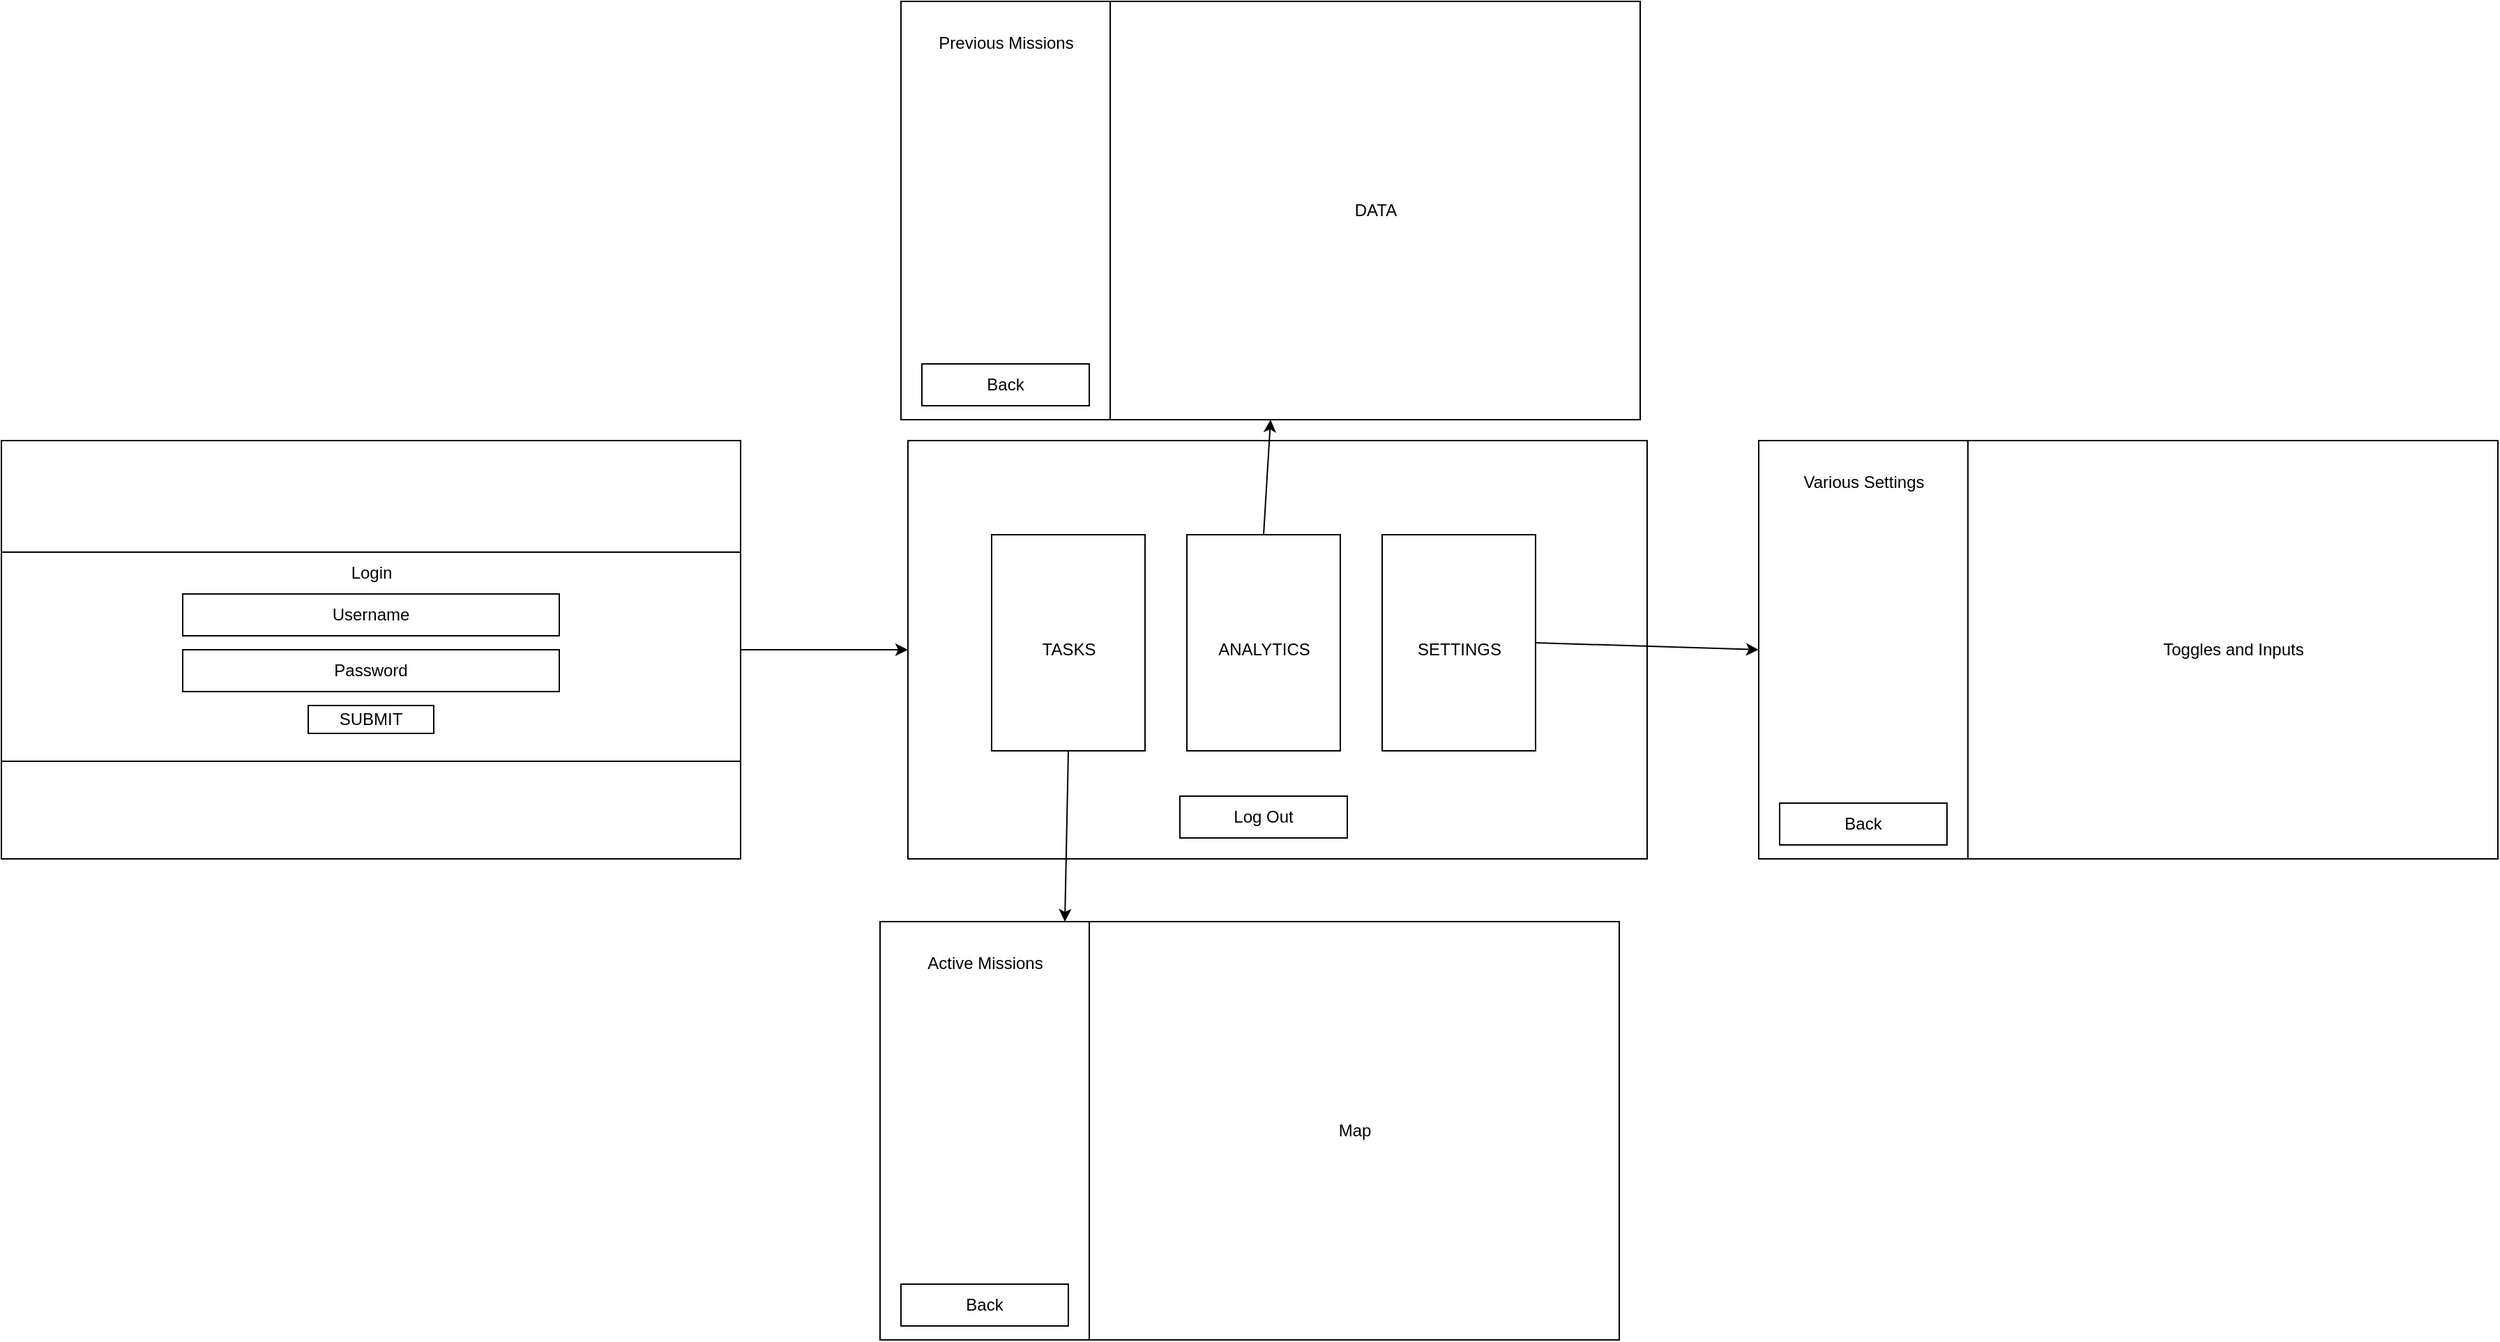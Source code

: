 <mxfile>
    <diagram id="MKfgannCSejDJkwCzxHz" name="Page-1">
        <mxGraphModel dx="3231" dy="1296" grid="1" gridSize="10" guides="1" tooltips="1" connect="1" arrows="1" fold="1" page="1" pageScale="1" pageWidth="1100" pageHeight="850" math="0" shadow="0">
            <root>
                <mxCell id="0"/>
                <mxCell id="1" parent="0"/>
                <mxCell id="62" value="" style="rounded=0;whiteSpace=wrap;html=1;" parent="1" vertex="1">
                    <mxGeometry x="285" y="1030" width="530" height="300" as="geometry"/>
                </mxCell>
                <mxCell id="63" value="" style="rounded=0;whiteSpace=wrap;html=1;" parent="1" vertex="1">
                    <mxGeometry x="285" y="1030" width="150" height="300" as="geometry"/>
                </mxCell>
                <mxCell id="64" value="Active Missions" style="text;html=1;align=center;verticalAlign=middle;resizable=0;points=[];autosize=1;strokeColor=none;fillColor=none;" parent="1" vertex="1">
                    <mxGeometry x="310" y="1050" width="100" height="20" as="geometry"/>
                </mxCell>
                <mxCell id="65" value="Map" style="text;html=1;align=center;verticalAlign=middle;resizable=0;points=[];autosize=1;strokeColor=none;fillColor=none;" parent="1" vertex="1">
                    <mxGeometry x="605" y="1170" width="40" height="20" as="geometry"/>
                </mxCell>
                <mxCell id="66" value="Back" style="rounded=0;whiteSpace=wrap;html=1;" parent="1" vertex="1">
                    <mxGeometry x="300" y="1290" width="120" height="30" as="geometry"/>
                </mxCell>
                <mxCell id="91" style="edgeStyle=none;html=1;exitX=1;exitY=0.5;exitDx=0;exitDy=0;entryX=0;entryY=0.5;entryDx=0;entryDy=0;" parent="1" source="67" target="82" edge="1">
                    <mxGeometry relative="1" as="geometry"/>
                </mxCell>
                <mxCell id="67" value="" style="rounded=0;whiteSpace=wrap;html=1;" parent="1" vertex="1">
                    <mxGeometry x="-345" y="685" width="530" height="300" as="geometry"/>
                </mxCell>
                <mxCell id="71" value="" style="rounded=0;whiteSpace=wrap;html=1;" parent="1" vertex="1">
                    <mxGeometry x="-345" y="765" width="530" height="150" as="geometry"/>
                </mxCell>
                <mxCell id="73" value="Username" style="rounded=0;whiteSpace=wrap;html=1;" parent="1" vertex="1">
                    <mxGeometry x="-215" y="795" width="270" height="30" as="geometry"/>
                </mxCell>
                <mxCell id="74" value="Password" style="rounded=0;whiteSpace=wrap;html=1;" parent="1" vertex="1">
                    <mxGeometry x="-215" y="835" width="270" height="30" as="geometry"/>
                </mxCell>
                <mxCell id="75" value="SUBMIT" style="rounded=0;whiteSpace=wrap;html=1;" parent="1" vertex="1">
                    <mxGeometry x="-125" y="875" width="90" height="20" as="geometry"/>
                </mxCell>
                <mxCell id="76" value="Login" style="text;html=1;align=center;verticalAlign=middle;resizable=0;points=[];autosize=1;strokeColor=none;fillColor=none;" parent="1" vertex="1">
                    <mxGeometry x="-100" y="770" width="40" height="20" as="geometry"/>
                </mxCell>
                <mxCell id="82" value="" style="rounded=0;whiteSpace=wrap;html=1;" parent="1" vertex="1">
                    <mxGeometry x="305" y="685" width="530" height="300" as="geometry"/>
                </mxCell>
                <mxCell id="90" style="edgeStyle=none;html=1;exitX=0.5;exitY=1;exitDx=0;exitDy=0;entryX=0.25;entryY=0;entryDx=0;entryDy=0;" parent="1" source="83" target="62" edge="1">
                    <mxGeometry relative="1" as="geometry"/>
                </mxCell>
                <mxCell id="83" value="" style="rounded=0;whiteSpace=wrap;html=1;" parent="1" vertex="1">
                    <mxGeometry x="365" y="752.5" width="110" height="155" as="geometry"/>
                </mxCell>
                <mxCell id="84" value="TASKS" style="text;html=1;align=center;verticalAlign=middle;resizable=0;points=[];autosize=1;strokeColor=none;fillColor=none;" parent="1" vertex="1">
                    <mxGeometry x="395" y="825" width="50" height="20" as="geometry"/>
                </mxCell>
                <mxCell id="86" value="Log Out" style="rounded=0;whiteSpace=wrap;html=1;" parent="1" vertex="1">
                    <mxGeometry x="500" y="940" width="120" height="30" as="geometry"/>
                </mxCell>
                <mxCell id="97" style="edgeStyle=none;html=1;exitX=0.5;exitY=0;exitDx=0;exitDy=0;entryX=0.5;entryY=1;entryDx=0;entryDy=0;" parent="1" source="87" target="92" edge="1">
                    <mxGeometry relative="1" as="geometry"/>
                </mxCell>
                <mxCell id="87" value="" style="rounded=0;whiteSpace=wrap;html=1;" parent="1" vertex="1">
                    <mxGeometry x="505" y="752.5" width="110" height="155" as="geometry"/>
                </mxCell>
                <mxCell id="103" style="edgeStyle=none;html=1;exitX=1;exitY=0.5;exitDx=0;exitDy=0;entryX=0;entryY=0.5;entryDx=0;entryDy=0;" parent="1" source="88" target="98" edge="1">
                    <mxGeometry relative="1" as="geometry"/>
                </mxCell>
                <mxCell id="88" value="" style="rounded=0;whiteSpace=wrap;html=1;" parent="1" vertex="1">
                    <mxGeometry x="645" y="752.5" width="110" height="155" as="geometry"/>
                </mxCell>
                <mxCell id="85" value="SETTINGS" style="text;html=1;align=center;verticalAlign=middle;resizable=0;points=[];autosize=1;strokeColor=none;fillColor=none;" parent="1" vertex="1">
                    <mxGeometry x="660" y="825" width="80" height="20" as="geometry"/>
                </mxCell>
                <mxCell id="89" value="ANALYTICS" style="text;html=1;align=center;verticalAlign=middle;resizable=0;points=[];autosize=1;strokeColor=none;fillColor=none;" parent="1" vertex="1">
                    <mxGeometry x="520" y="825" width="80" height="20" as="geometry"/>
                </mxCell>
                <mxCell id="92" value="" style="rounded=0;whiteSpace=wrap;html=1;" parent="1" vertex="1">
                    <mxGeometry x="300" y="370" width="530" height="300" as="geometry"/>
                </mxCell>
                <mxCell id="93" value="" style="rounded=0;whiteSpace=wrap;html=1;" parent="1" vertex="1">
                    <mxGeometry x="300" y="370" width="150" height="300" as="geometry"/>
                </mxCell>
                <mxCell id="94" value="Previous Missions" style="text;html=1;align=center;verticalAlign=middle;resizable=0;points=[];autosize=1;strokeColor=none;fillColor=none;" parent="1" vertex="1">
                    <mxGeometry x="320" y="390" width="110" height="20" as="geometry"/>
                </mxCell>
                <mxCell id="95" value="DATA" style="text;html=1;align=center;verticalAlign=middle;resizable=0;points=[];autosize=1;strokeColor=none;fillColor=none;" parent="1" vertex="1">
                    <mxGeometry x="615" y="510" width="50" height="20" as="geometry"/>
                </mxCell>
                <mxCell id="96" value="Back" style="rounded=0;whiteSpace=wrap;html=1;" parent="1" vertex="1">
                    <mxGeometry x="315" y="630" width="120" height="30" as="geometry"/>
                </mxCell>
                <mxCell id="98" value="" style="rounded=0;whiteSpace=wrap;html=1;" parent="1" vertex="1">
                    <mxGeometry x="915" y="685" width="530" height="300" as="geometry"/>
                </mxCell>
                <mxCell id="99" value="" style="rounded=0;whiteSpace=wrap;html=1;" parent="1" vertex="1">
                    <mxGeometry x="915" y="685" width="150" height="300" as="geometry"/>
                </mxCell>
                <mxCell id="100" value="Various Settings" style="text;html=1;align=center;verticalAlign=middle;resizable=0;points=[];autosize=1;strokeColor=none;fillColor=none;" parent="1" vertex="1">
                    <mxGeometry x="940" y="705" width="100" height="20" as="geometry"/>
                </mxCell>
                <mxCell id="101" value="Toggles and Inputs" style="text;html=1;align=center;verticalAlign=middle;resizable=0;points=[];autosize=1;strokeColor=none;fillColor=none;" parent="1" vertex="1">
                    <mxGeometry x="1195" y="825" width="120" height="20" as="geometry"/>
                </mxCell>
                <mxCell id="102" value="Back" style="rounded=0;whiteSpace=wrap;html=1;" parent="1" vertex="1">
                    <mxGeometry x="930" y="945" width="120" height="30" as="geometry"/>
                </mxCell>
            </root>
        </mxGraphModel>
    </diagram>
</mxfile>